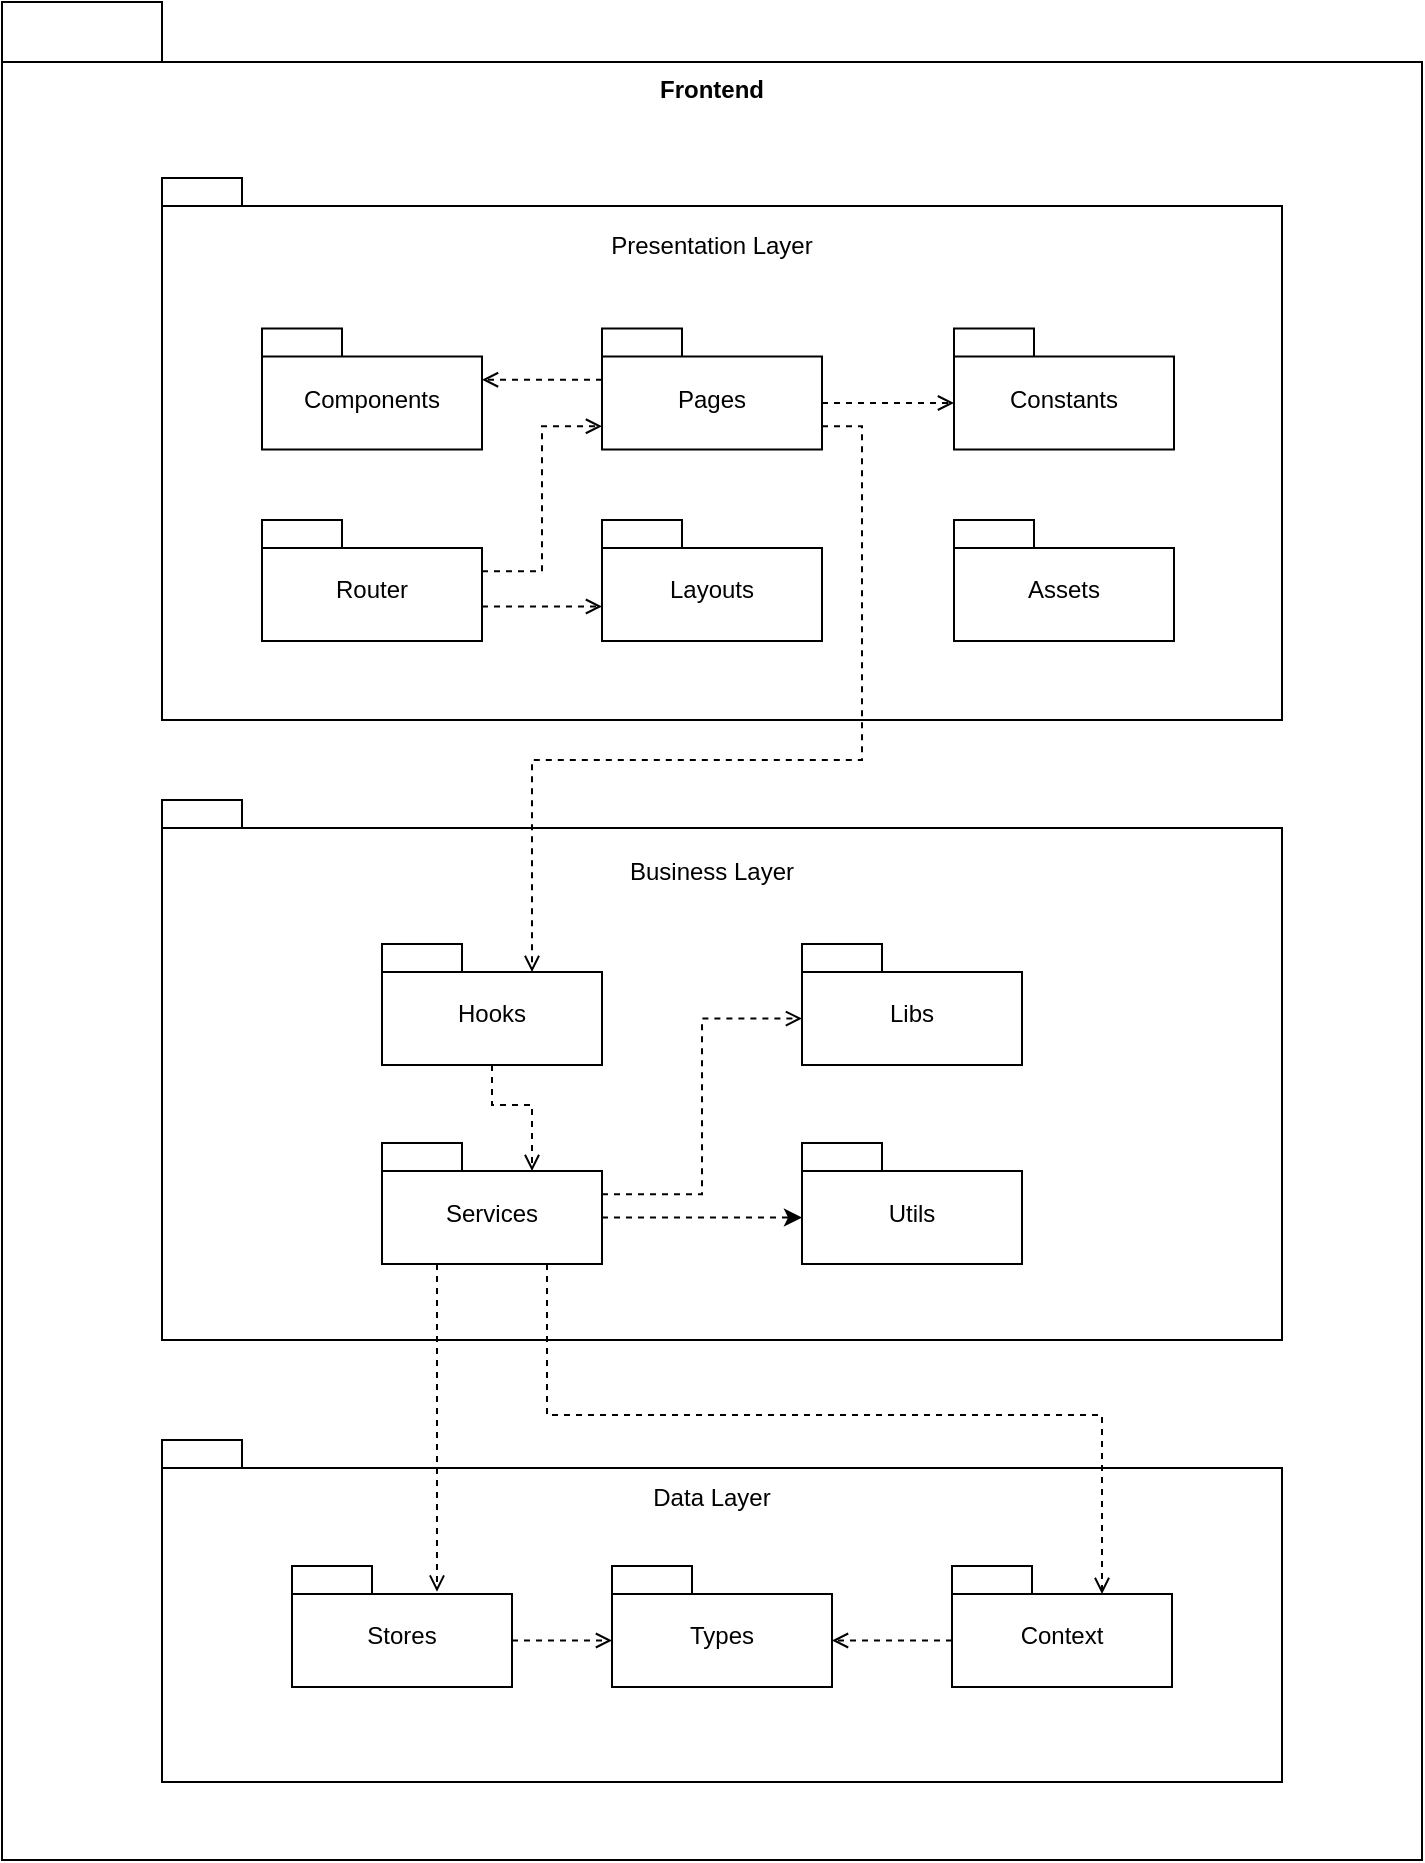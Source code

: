<mxfile version="24.2.0" type="google">
  <diagram name="Page-1" id="NXqztxbgI_HaaJFP6afu">
    <mxGraphModel grid="1" page="1" gridSize="10" guides="1" tooltips="1" connect="1" arrows="1" fold="1" pageScale="1" pageWidth="850" pageHeight="1100" math="0" shadow="0">
      <root>
        <mxCell id="0" />
        <mxCell id="1" parent="0" />
        <mxCell id="ljhQosIJ7ZlrOVCrgG36-1" value="" style="shape=folder;fontStyle=1;tabWidth=80;tabHeight=30;tabPosition=left;html=1;boundedLbl=1;whiteSpace=wrap;" vertex="1" parent="1">
          <mxGeometry x="80" y="81" width="710" height="929" as="geometry" />
        </mxCell>
        <mxCell id="ljhQosIJ7ZlrOVCrgG36-2" value="&lt;b&gt;Frontend&lt;/b&gt;" style="text;html=1;align=center;verticalAlign=middle;whiteSpace=wrap;rounded=0;" vertex="1" parent="1">
          <mxGeometry x="405" y="110" width="60" height="30" as="geometry" />
        </mxCell>
        <mxCell id="RNVXxKmIc6RW6fBJhlKk-1" value="" style="shape=folder;fontStyle=1;spacingTop=10;tabWidth=40;tabHeight=14;tabPosition=left;html=1;whiteSpace=wrap;" vertex="1" parent="1">
          <mxGeometry x="160" y="169" width="560" height="271" as="geometry" />
        </mxCell>
        <mxCell id="RNVXxKmIc6RW6fBJhlKk-2" value="Presentation Layer" style="text;html=1;align=center;verticalAlign=middle;whiteSpace=wrap;rounded=0;" vertex="1" parent="1">
          <mxGeometry x="360" y="187.5" width="150" height="30" as="geometry" />
        </mxCell>
        <mxCell id="RNVXxKmIc6RW6fBJhlKk-3" value="" style="shape=folder;fontStyle=1;spacingTop=10;tabWidth=40;tabHeight=14;tabPosition=left;html=1;whiteSpace=wrap;" vertex="1" parent="1">
          <mxGeometry x="160" y="480" width="560" height="270" as="geometry" />
        </mxCell>
        <mxCell id="RNVXxKmIc6RW6fBJhlKk-4" value="Business Layer" style="text;html=1;align=center;verticalAlign=middle;whiteSpace=wrap;rounded=0;" vertex="1" parent="1">
          <mxGeometry x="360" y="500.5" width="150" height="30" as="geometry" />
        </mxCell>
        <mxCell id="RNVXxKmIc6RW6fBJhlKk-5" value="" style="shape=folder;fontStyle=1;spacingTop=10;tabWidth=40;tabHeight=14;tabPosition=left;html=1;whiteSpace=wrap;" vertex="1" parent="1">
          <mxGeometry x="160" y="800" width="560" height="171" as="geometry" />
        </mxCell>
        <mxCell id="RNVXxKmIc6RW6fBJhlKk-6" value="Data Layer" style="text;html=1;align=center;verticalAlign=middle;whiteSpace=wrap;rounded=0;" vertex="1" parent="1">
          <mxGeometry x="360" y="814" width="150" height="30" as="geometry" />
        </mxCell>
        <mxCell id="RNVXxKmIc6RW6fBJhlKk-9" value="Components" style="shape=folder;fontStyle=0;spacingTop=10;tabWidth=40;tabHeight=14;tabPosition=left;html=1;whiteSpace=wrap;" vertex="1" parent="1">
          <mxGeometry x="210" y="244.25" width="110" height="60.5" as="geometry" />
        </mxCell>
        <mxCell id="RNVXxKmIc6RW6fBJhlKk-10" value="Assets" style="shape=folder;fontStyle=0;spacingTop=10;tabWidth=40;tabHeight=14;tabPosition=left;html=1;whiteSpace=wrap;" vertex="1" parent="1">
          <mxGeometry x="556" y="340" width="110" height="60.5" as="geometry" />
        </mxCell>
        <mxCell id="RNVXxKmIc6RW6fBJhlKk-11" value="Constants" style="shape=folder;fontStyle=0;spacingTop=10;tabWidth=40;tabHeight=14;tabPosition=left;html=1;whiteSpace=wrap;" vertex="1" parent="1">
          <mxGeometry x="556" y="244.25" width="110" height="60.5" as="geometry" />
        </mxCell>
        <mxCell id="RNVXxKmIc6RW6fBJhlKk-13" value="Hooks" style="shape=folder;fontStyle=0;spacingTop=10;tabWidth=40;tabHeight=14;tabPosition=left;html=1;whiteSpace=wrap;" vertex="1" parent="1">
          <mxGeometry x="270" y="552" width="110" height="60.5" as="geometry" />
        </mxCell>
        <mxCell id="RNVXxKmIc6RW6fBJhlKk-14" value="Layouts" style="shape=folder;fontStyle=0;spacingTop=10;tabWidth=40;tabHeight=14;tabPosition=left;html=1;whiteSpace=wrap;" vertex="1" parent="1">
          <mxGeometry x="380" y="340" width="110" height="60.5" as="geometry" />
        </mxCell>
        <mxCell id="RNVXxKmIc6RW6fBJhlKk-15" value="Libs" style="shape=folder;fontStyle=0;spacingTop=10;tabWidth=40;tabHeight=14;tabPosition=left;html=1;whiteSpace=wrap;" vertex="1" parent="1">
          <mxGeometry x="480" y="552" width="110" height="60.5" as="geometry" />
        </mxCell>
        <mxCell id="RNVXxKmIc6RW6fBJhlKk-16" value="Pages" style="shape=folder;fontStyle=0;spacingTop=10;tabWidth=40;tabHeight=14;tabPosition=left;html=1;whiteSpace=wrap;" vertex="1" parent="1">
          <mxGeometry x="380" y="244.25" width="110" height="60.5" as="geometry" />
        </mxCell>
        <mxCell id="RNVXxKmIc6RW6fBJhlKk-17" value="Router" style="shape=folder;fontStyle=0;spacingTop=10;tabWidth=40;tabHeight=14;tabPosition=left;html=1;whiteSpace=wrap;" vertex="1" parent="1">
          <mxGeometry x="210" y="340" width="110" height="60.5" as="geometry" />
        </mxCell>
        <mxCell id="RNVXxKmIc6RW6fBJhlKk-18" value="Services" style="shape=folder;fontStyle=0;spacingTop=10;tabWidth=40;tabHeight=14;tabPosition=left;html=1;whiteSpace=wrap;" vertex="1" parent="1">
          <mxGeometry x="270" y="651.5" width="110" height="60.5" as="geometry" />
        </mxCell>
        <mxCell id="RNVXxKmIc6RW6fBJhlKk-19" value="Stores" style="shape=folder;fontStyle=0;spacingTop=10;tabWidth=40;tabHeight=14;tabPosition=left;html=1;whiteSpace=wrap;" vertex="1" parent="1">
          <mxGeometry x="225" y="863" width="110" height="60.5" as="geometry" />
        </mxCell>
        <mxCell id="RNVXxKmIc6RW6fBJhlKk-20" value="Types" style="shape=folder;fontStyle=0;spacingTop=10;tabWidth=40;tabHeight=14;tabPosition=left;html=1;whiteSpace=wrap;" vertex="1" parent="1">
          <mxGeometry x="385" y="863" width="110" height="60.5" as="geometry" />
        </mxCell>
        <mxCell id="RNVXxKmIc6RW6fBJhlKk-21" value="Utils" style="shape=folder;fontStyle=0;spacingTop=10;tabWidth=40;tabHeight=14;tabPosition=left;html=1;whiteSpace=wrap;" vertex="1" parent="1">
          <mxGeometry x="480" y="651.5" width="110" height="60.5" as="geometry" />
        </mxCell>
        <mxCell id="RNVXxKmIc6RW6fBJhlKk-22" value="Context" style="shape=folder;fontStyle=0;spacingTop=10;tabWidth=40;tabHeight=14;tabPosition=left;html=1;whiteSpace=wrap;" vertex="1" parent="1">
          <mxGeometry x="555" y="863" width="110" height="60.5" as="geometry" />
        </mxCell>
        <mxCell id="RNVXxKmIc6RW6fBJhlKk-24" style="edgeStyle=orthogonalEdgeStyle;rounded=0;orthogonalLoop=1;jettySize=auto;html=1;exitX=0;exitY=0;exitDx=0;exitDy=25.625;exitPerimeter=0;entryX=0;entryY=0;entryDx=110;entryDy=25.625;entryPerimeter=0;dashed=1;endArrow=open;endFill=0;" edge="1" parent="1" source="RNVXxKmIc6RW6fBJhlKk-16" target="RNVXxKmIc6RW6fBJhlKk-9">
          <mxGeometry relative="1" as="geometry" />
        </mxCell>
        <mxCell id="RNVXxKmIc6RW6fBJhlKk-27" style="edgeStyle=orthogonalEdgeStyle;rounded=0;orthogonalLoop=1;jettySize=auto;html=1;exitX=0;exitY=0;exitDx=110;exitDy=25.625;exitPerimeter=0;entryX=0;entryY=0;entryDx=0;entryDy=48.875;entryPerimeter=0;endArrow=open;endFill=0;dashed=1;" edge="1" parent="1" source="RNVXxKmIc6RW6fBJhlKk-17" target="RNVXxKmIc6RW6fBJhlKk-16">
          <mxGeometry relative="1" as="geometry" />
        </mxCell>
        <mxCell id="RNVXxKmIc6RW6fBJhlKk-28" style="edgeStyle=orthogonalEdgeStyle;rounded=0;orthogonalLoop=1;jettySize=auto;html=1;exitX=0;exitY=0;exitDx=110;exitDy=37.25;exitPerimeter=0;entryX=0;entryY=0;entryDx=0;entryDy=37.25;entryPerimeter=0;dashed=1;endArrow=open;endFill=0;" edge="1" parent="1" source="RNVXxKmIc6RW6fBJhlKk-16" target="RNVXxKmIc6RW6fBJhlKk-11">
          <mxGeometry relative="1" as="geometry" />
        </mxCell>
        <mxCell id="RNVXxKmIc6RW6fBJhlKk-29" style="edgeStyle=orthogonalEdgeStyle;rounded=0;orthogonalLoop=1;jettySize=auto;html=1;exitX=0;exitY=0;exitDx=110;exitDy=37.25;exitPerimeter=0;entryX=0;entryY=0;entryDx=0;entryDy=37.25;entryPerimeter=0;dashed=1;endArrow=open;endFill=0;" edge="1" parent="1">
          <mxGeometry relative="1" as="geometry">
            <mxPoint x="320" y="383.25" as="sourcePoint" />
            <mxPoint x="380" y="383.25" as="targetPoint" />
          </mxGeometry>
        </mxCell>
        <mxCell id="RNVXxKmIc6RW6fBJhlKk-30" style="edgeStyle=orthogonalEdgeStyle;rounded=0;orthogonalLoop=1;jettySize=auto;html=1;exitX=0;exitY=0;exitDx=110;exitDy=48.875;exitPerimeter=0;entryX=0;entryY=0;entryDx=75;entryDy=14;entryPerimeter=0;dashed=1;endArrow=open;endFill=0;" edge="1" parent="1" source="RNVXxKmIc6RW6fBJhlKk-16" target="RNVXxKmIc6RW6fBJhlKk-13">
          <mxGeometry relative="1" as="geometry">
            <Array as="points">
              <mxPoint x="510" y="293" />
              <mxPoint x="510" y="460" />
              <mxPoint x="345" y="460" />
            </Array>
          </mxGeometry>
        </mxCell>
        <mxCell id="RNVXxKmIc6RW6fBJhlKk-31" style="edgeStyle=orthogonalEdgeStyle;rounded=0;orthogonalLoop=1;jettySize=auto;html=1;exitX=0.5;exitY=1;exitDx=0;exitDy=0;exitPerimeter=0;entryX=0;entryY=0;entryDx=75;entryDy=14;entryPerimeter=0;dashed=1;endArrow=open;endFill=0;" edge="1" parent="1" source="RNVXxKmIc6RW6fBJhlKk-13" target="RNVXxKmIc6RW6fBJhlKk-18">
          <mxGeometry relative="1" as="geometry" />
        </mxCell>
        <mxCell id="RNVXxKmIc6RW6fBJhlKk-32" style="edgeStyle=orthogonalEdgeStyle;rounded=0;orthogonalLoop=1;jettySize=auto;html=1;exitX=0;exitY=0;exitDx=110;exitDy=37.25;exitPerimeter=0;entryX=0;entryY=0;entryDx=0;entryDy=37.25;entryPerimeter=0;dashed=1;" edge="1" parent="1" source="RNVXxKmIc6RW6fBJhlKk-18" target="RNVXxKmIc6RW6fBJhlKk-21">
          <mxGeometry relative="1" as="geometry" />
        </mxCell>
        <mxCell id="RNVXxKmIc6RW6fBJhlKk-35" style="edgeStyle=orthogonalEdgeStyle;rounded=0;orthogonalLoop=1;jettySize=auto;html=1;exitX=0.75;exitY=1;exitDx=0;exitDy=0;exitPerimeter=0;entryX=0;entryY=0;entryDx=75;entryDy=14;entryPerimeter=0;dashed=1;endArrow=open;endFill=0;" edge="1" parent="1" source="RNVXxKmIc6RW6fBJhlKk-18" target="RNVXxKmIc6RW6fBJhlKk-22">
          <mxGeometry relative="1" as="geometry" />
        </mxCell>
        <mxCell id="RNVXxKmIc6RW6fBJhlKk-36" style="edgeStyle=orthogonalEdgeStyle;rounded=0;orthogonalLoop=1;jettySize=auto;html=1;exitX=0;exitY=0;exitDx=110;exitDy=37.25;exitPerimeter=0;entryX=0;entryY=0;entryDx=0;entryDy=37.25;entryPerimeter=0;dashed=1;endArrow=open;endFill=0;" edge="1" parent="1" source="RNVXxKmIc6RW6fBJhlKk-19" target="RNVXxKmIc6RW6fBJhlKk-20">
          <mxGeometry relative="1" as="geometry" />
        </mxCell>
        <mxCell id="RNVXxKmIc6RW6fBJhlKk-37" style="edgeStyle=orthogonalEdgeStyle;rounded=0;orthogonalLoop=1;jettySize=auto;html=1;exitX=0;exitY=0;exitDx=0;exitDy=37.25;exitPerimeter=0;entryX=0;entryY=0;entryDx=110;entryDy=37.25;entryPerimeter=0;dashed=1;endArrow=open;endFill=0;" edge="1" parent="1" source="RNVXxKmIc6RW6fBJhlKk-22" target="RNVXxKmIc6RW6fBJhlKk-20">
          <mxGeometry relative="1" as="geometry" />
        </mxCell>
        <mxCell id="RNVXxKmIc6RW6fBJhlKk-38" style="edgeStyle=orthogonalEdgeStyle;rounded=0;orthogonalLoop=1;jettySize=auto;html=1;exitX=0.25;exitY=1;exitDx=0;exitDy=0;exitPerimeter=0;entryX=0.659;entryY=0.212;entryDx=0;entryDy=0;entryPerimeter=0;dashed=1;endArrow=open;endFill=0;" edge="1" parent="1" source="RNVXxKmIc6RW6fBJhlKk-18" target="RNVXxKmIc6RW6fBJhlKk-19">
          <mxGeometry relative="1" as="geometry">
            <Array as="points" />
          </mxGeometry>
        </mxCell>
        <mxCell id="RNVXxKmIc6RW6fBJhlKk-40" style="edgeStyle=orthogonalEdgeStyle;rounded=0;orthogonalLoop=1;jettySize=auto;html=1;exitX=0;exitY=0;exitDx=110;exitDy=25.625;exitPerimeter=0;entryX=0;entryY=0;entryDx=0;entryDy=37.25;entryPerimeter=0;dashed=1;endArrow=open;endFill=0;" edge="1" parent="1" source="RNVXxKmIc6RW6fBJhlKk-18" target="RNVXxKmIc6RW6fBJhlKk-15">
          <mxGeometry relative="1" as="geometry" />
        </mxCell>
      </root>
    </mxGraphModel>
  </diagram>
</mxfile>
